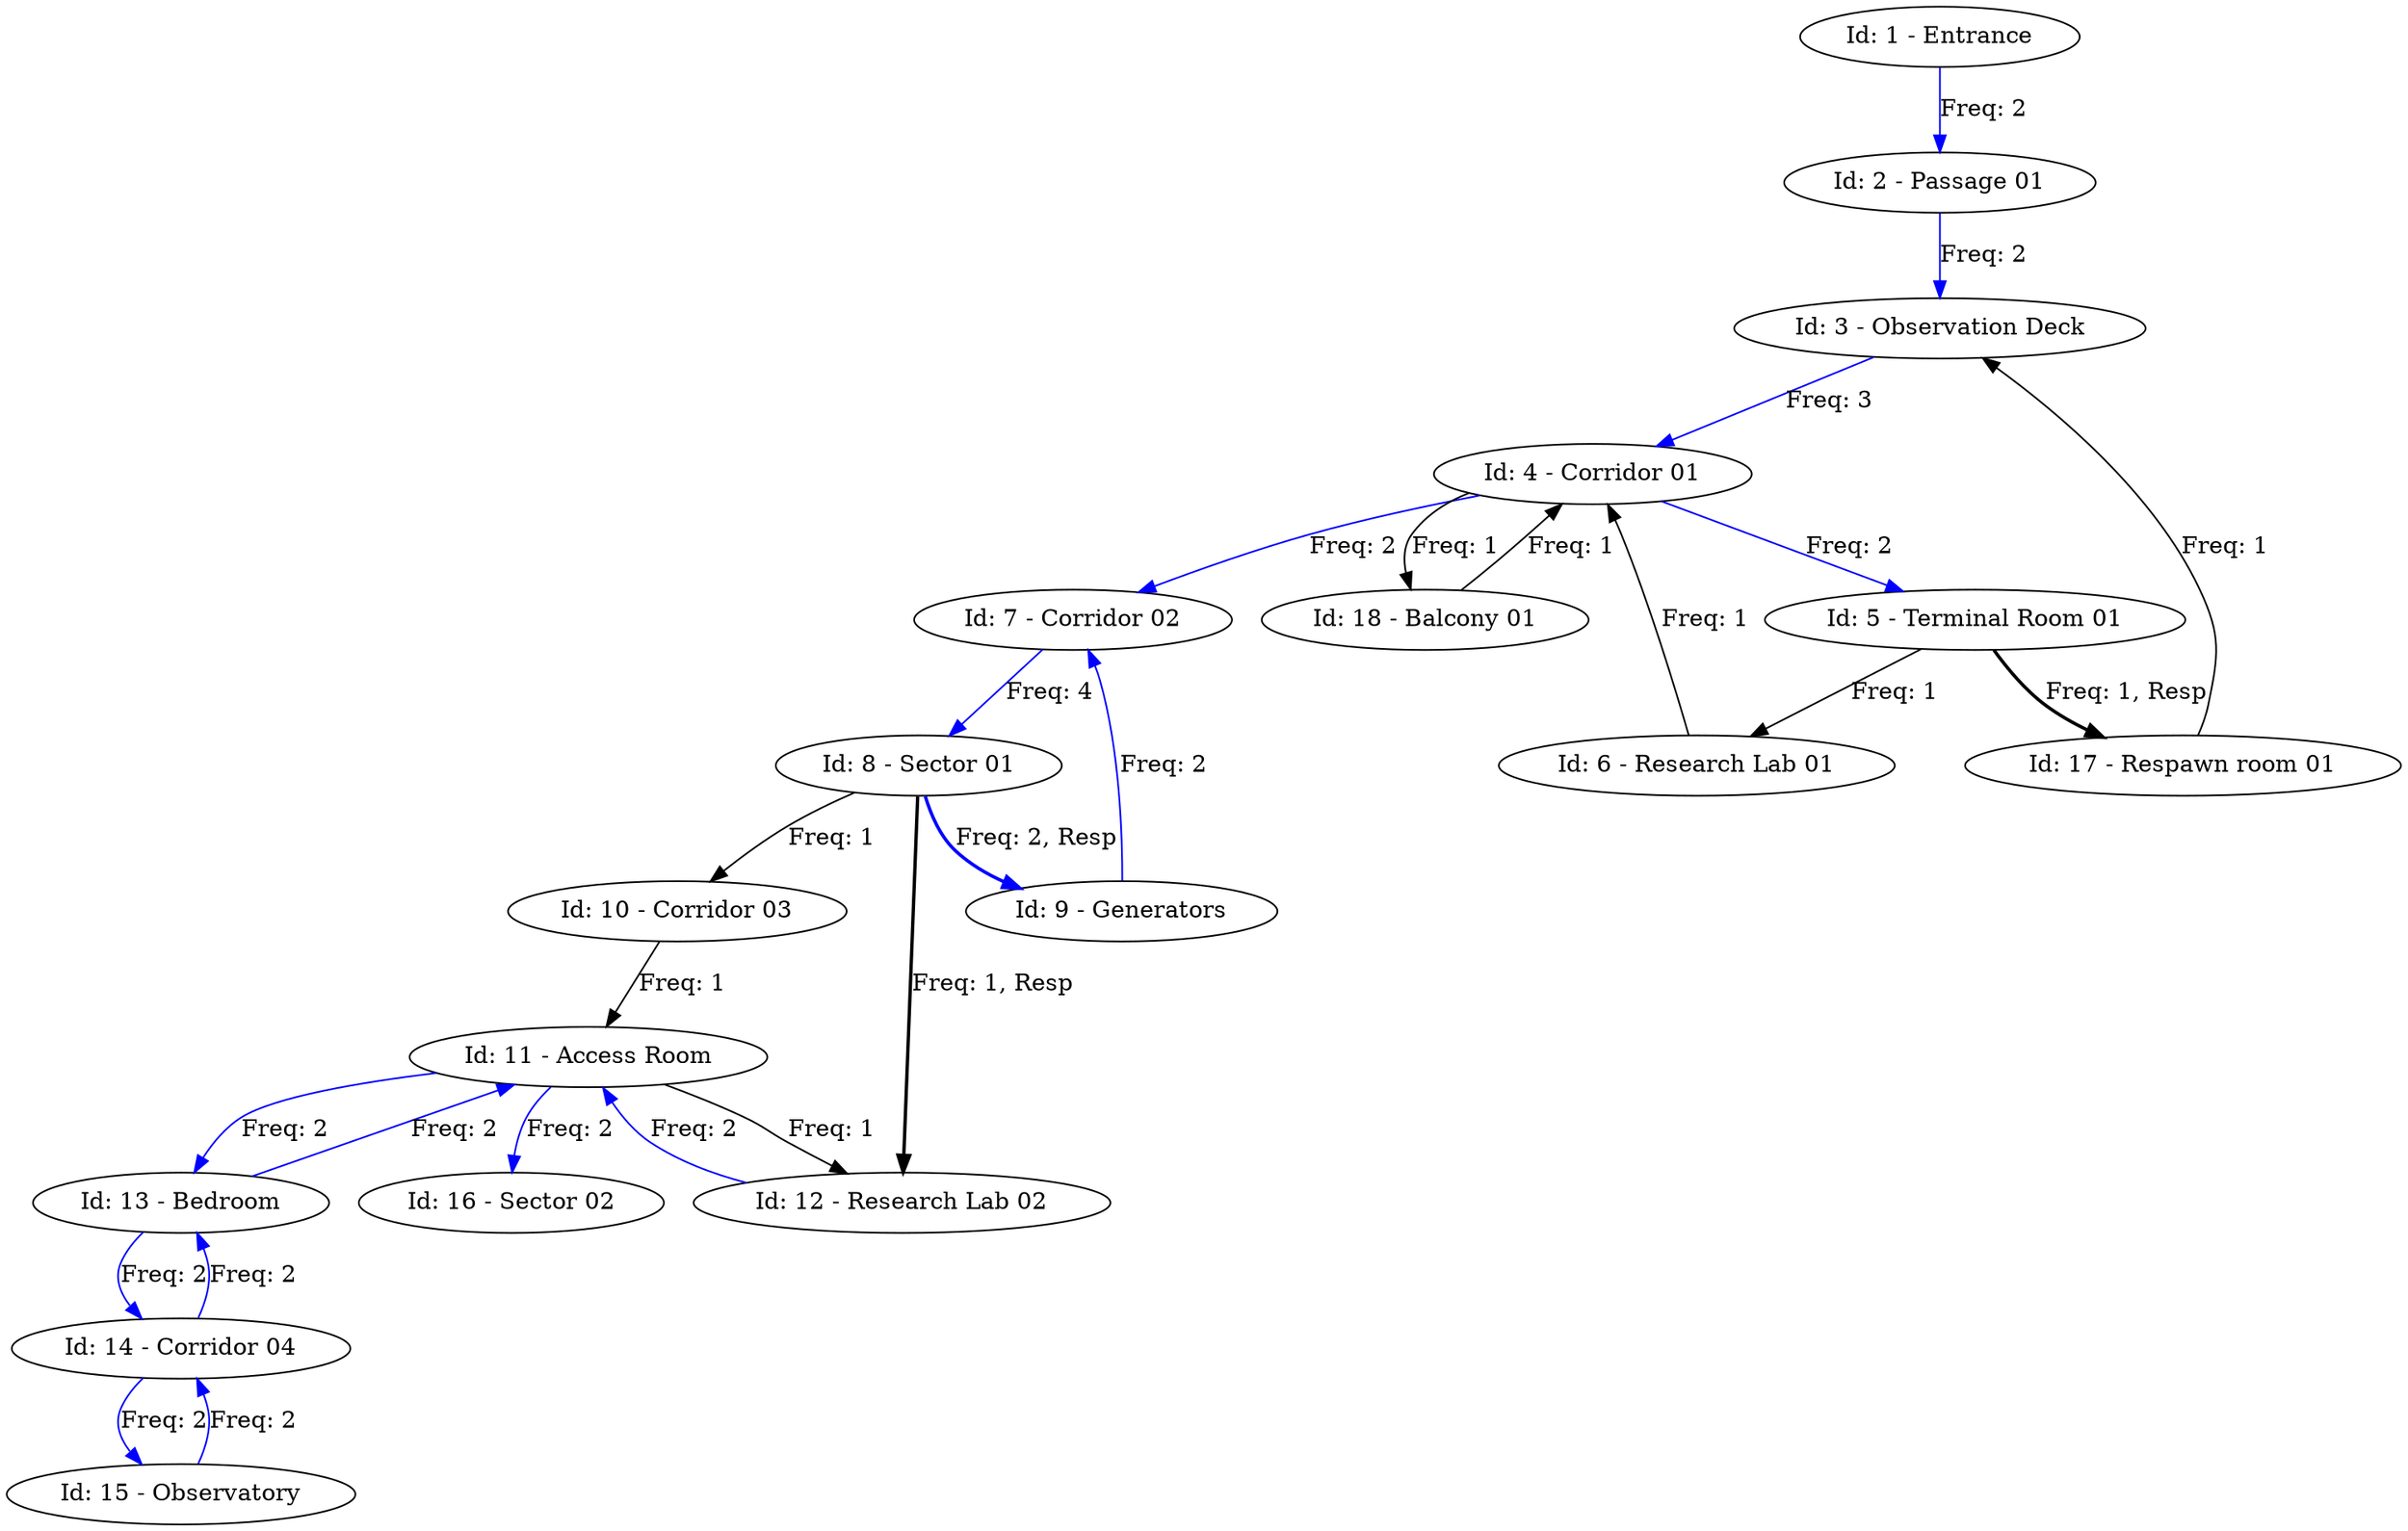 // ['Gats Test 1', 'Gats Test 2']
digraph {
	Entrance [label="Id: 1 - Entrance"]
	"Passage 01" [label="Id: 2 - Passage 01"]
	"Observation Deck" [label="Id: 3 - Observation Deck"]
	"Corridor 01" [label="Id: 4 - Corridor 01"]
	"Terminal Room 01" [label="Id: 5 - Terminal Room 01"]
	"Research Lab 01" [label="Id: 6 - Research Lab 01"]
	"Corridor 02" [label="Id: 7 - Corridor 02"]
	"Sector 01" [label="Id: 8 - Sector 01"]
	Generators [label="Id: 9 - Generators"]
	"Corridor 03" [label="Id: 10 - Corridor 03"]
	"Access Room" [label="Id: 11 - Access Room"]
	"Research Lab 02" [label="Id: 12 - Research Lab 02"]
	Bedroom [label="Id: 13 - Bedroom"]
	"Corridor 04" [label="Id: 14 - Corridor 04"]
	Observatory [label="Id: 15 - Observatory"]
	"Sector 02" [label="Id: 16 - Sector 02"]
	"Respawn room 01" [label="Id: 17 - Respawn room 01"]
	"Balcony 01" [label="Id: 18 - Balcony 01"]
	Entrance -> "Passage 01" [label="Freq: 2" color=blue constraint=true]
	"Passage 01" -> "Observation Deck" [label="Freq: 2" color=blue constraint=true]
	"Observation Deck" -> "Corridor 01" [label="Freq: 3" color=blue constraint=true]
	"Corridor 01" -> "Terminal Room 01" [label="Freq: 2" color=blue constraint=true]
	"Terminal Room 01" -> "Research Lab 01" [label="Freq: 1" color=black constraint=true]
	"Research Lab 01" -> "Corridor 01" [label="Freq: 1" color=black constraint=true]
	"Corridor 01" -> "Corridor 02" [label="Freq: 2" color=blue constraint=true]
	"Corridor 02" -> "Sector 01" [label="Freq: 4" color=blue constraint=true]
	"Sector 01" -> Generators [label="Freq: 2, Resp" color=blue constraint=true style=bold]
	Generators -> "Corridor 02" [label="Freq: 2" color=blue constraint=true]
	"Sector 01" -> "Corridor 03" [label="Freq: 1" color=black constraint=true]
	"Corridor 03" -> "Access Room" [label="Freq: 1" color=black constraint=true]
	"Access Room" -> "Research Lab 02" [label="Freq: 1" color=black constraint=true]
	"Research Lab 02" -> "Access Room" [label="Freq: 2" color=blue constraint=true]
	"Access Room" -> Bedroom [label="Freq: 2" color=blue constraint=true]
	Bedroom -> "Corridor 04" [label="Freq: 2" color=blue constraint=true]
	"Corridor 04" -> Observatory [label="Freq: 2" color=blue constraint=true]
	Observatory -> "Corridor 04" [label="Freq: 2" color=blue constraint=true]
	"Corridor 04" -> Bedroom [label="Freq: 2" color=blue constraint=true]
	Bedroom -> "Access Room" [label="Freq: 2" color=blue constraint=true]
	"Access Room" -> "Sector 02" [label="Freq: 2" color=blue constraint=true]
	"Terminal Room 01" -> "Respawn room 01" [label="Freq: 1, Resp" color=black constraint=true style=bold]
	"Respawn room 01" -> "Observation Deck" [label="Freq: 1" color=black constraint=true]
	"Corridor 01" -> "Balcony 01" [label="Freq: 1" color=black constraint=true]
	"Balcony 01" -> "Corridor 01" [label="Freq: 1" color=black constraint=true]
	"Sector 01" -> "Research Lab 02" [label="Freq: 1, Resp" color=black constraint=true style=bold]
}
